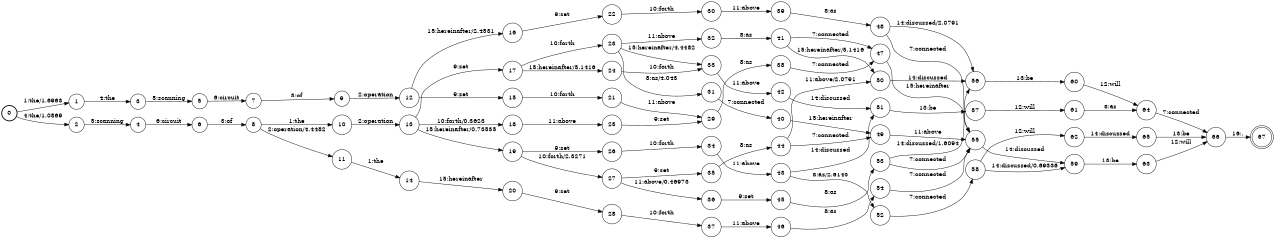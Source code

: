 digraph FST {
rankdir = LR;
size = "8.5,11";
label = "";
center = 1;
orientation = Portrait;
ranksep = "0.4";
nodesep = "0.25";
0 [label = "0", shape = circle, style = bold, fontsize = 14]
	0 -> 1 [label = "1:the/1.6963", fontsize = 14];
	0 -> 2 [label = "4:the/1.0869", fontsize = 14];
1 [label = "1", shape = circle, style = solid, fontsize = 14]
	1 -> 3 [label = "4:the", fontsize = 14];
2 [label = "2", shape = circle, style = solid, fontsize = 14]
	2 -> 4 [label = "5:scanning", fontsize = 14];
3 [label = "3", shape = circle, style = solid, fontsize = 14]
	3 -> 5 [label = "5:scanning", fontsize = 14];
4 [label = "4", shape = circle, style = solid, fontsize = 14]
	4 -> 6 [label = "6:circuit", fontsize = 14];
5 [label = "5", shape = circle, style = solid, fontsize = 14]
	5 -> 7 [label = "6:circuit", fontsize = 14];
6 [label = "6", shape = circle, style = solid, fontsize = 14]
	6 -> 8 [label = "3:of", fontsize = 14];
7 [label = "7", shape = circle, style = solid, fontsize = 14]
	7 -> 9 [label = "3:of", fontsize = 14];
8 [label = "8", shape = circle, style = solid, fontsize = 14]
	8 -> 11 [label = "2:operation/4.4482", fontsize = 14];
	8 -> 10 [label = "1:the", fontsize = 14];
9 [label = "9", shape = circle, style = solid, fontsize = 14]
	9 -> 12 [label = "2:operation", fontsize = 14];
10 [label = "10", shape = circle, style = solid, fontsize = 14]
	10 -> 13 [label = "2:operation", fontsize = 14];
11 [label = "11", shape = circle, style = solid, fontsize = 14]
	11 -> 14 [label = "1:the", fontsize = 14];
12 [label = "12", shape = circle, style = solid, fontsize = 14]
	12 -> 15 [label = "9:set", fontsize = 14];
	12 -> 16 [label = "15:hereinafter/2.4531", fontsize = 14];
13 [label = "13", shape = circle, style = solid, fontsize = 14]
	13 -> 17 [label = "9:set", fontsize = 14];
	13 -> 18 [label = "10:forth/0.3623", fontsize = 14];
	13 -> 19 [label = "15:hereinafter/0.73535", fontsize = 14];
14 [label = "14", shape = circle, style = solid, fontsize = 14]
	14 -> 20 [label = "15:hereinafter", fontsize = 14];
15 [label = "15", shape = circle, style = solid, fontsize = 14]
	15 -> 21 [label = "10:forth", fontsize = 14];
16 [label = "16", shape = circle, style = solid, fontsize = 14]
	16 -> 22 [label = "9:set", fontsize = 14];
17 [label = "17", shape = circle, style = solid, fontsize = 14]
	17 -> 23 [label = "10:forth", fontsize = 14];
	17 -> 24 [label = "15:hereinafter/5.1416", fontsize = 14];
18 [label = "18", shape = circle, style = solid, fontsize = 14]
	18 -> 25 [label = "11:above", fontsize = 14];
19 [label = "19", shape = circle, style = solid, fontsize = 14]
	19 -> 26 [label = "9:set", fontsize = 14];
	19 -> 27 [label = "10:forth/2.3271", fontsize = 14];
20 [label = "20", shape = circle, style = solid, fontsize = 14]
	20 -> 28 [label = "9:set", fontsize = 14];
21 [label = "21", shape = circle, style = solid, fontsize = 14]
	21 -> 29 [label = "11:above", fontsize = 14];
22 [label = "22", shape = circle, style = solid, fontsize = 14]
	22 -> 30 [label = "10:forth", fontsize = 14];
23 [label = "23", shape = circle, style = solid, fontsize = 14]
	23 -> 31 [label = "8:as/4.043", fontsize = 14];
	23 -> 32 [label = "11:above", fontsize = 14];
	23 -> 33 [label = "15:hereinafter/4.4482", fontsize = 14];
24 [label = "24", shape = circle, style = solid, fontsize = 14]
	24 -> 33 [label = "10:forth", fontsize = 14];
25 [label = "25", shape = circle, style = solid, fontsize = 14]
	25 -> 29 [label = "9:set", fontsize = 14];
26 [label = "26", shape = circle, style = solid, fontsize = 14]
	26 -> 34 [label = "10:forth", fontsize = 14];
27 [label = "27", shape = circle, style = solid, fontsize = 14]
	27 -> 35 [label = "9:set", fontsize = 14];
	27 -> 36 [label = "11:above/0.46973", fontsize = 14];
28 [label = "28", shape = circle, style = solid, fontsize = 14]
	28 -> 37 [label = "10:forth", fontsize = 14];
29 [label = "29", shape = circle, style = solid, fontsize = 14]
	29 -> 38 [label = "8:as", fontsize = 14];
30 [label = "30", shape = circle, style = solid, fontsize = 14]
	30 -> 39 [label = "11:above", fontsize = 14];
31 [label = "31", shape = circle, style = solid, fontsize = 14]
	31 -> 40 [label = "7:connected", fontsize = 14];
32 [label = "32", shape = circle, style = solid, fontsize = 14]
	32 -> 41 [label = "8:as", fontsize = 14];
33 [label = "33", shape = circle, style = solid, fontsize = 14]
	33 -> 42 [label = "11:above", fontsize = 14];
34 [label = "34", shape = circle, style = solid, fontsize = 14]
	34 -> 43 [label = "11:above", fontsize = 14];
35 [label = "35", shape = circle, style = solid, fontsize = 14]
	35 -> 44 [label = "8:as", fontsize = 14];
36 [label = "36", shape = circle, style = solid, fontsize = 14]
	36 -> 45 [label = "9:set", fontsize = 14];
37 [label = "37", shape = circle, style = solid, fontsize = 14]
	37 -> 46 [label = "11:above", fontsize = 14];
38 [label = "38", shape = circle, style = solid, fontsize = 14]
	38 -> 47 [label = "7:connected", fontsize = 14];
39 [label = "39", shape = circle, style = solid, fontsize = 14]
	39 -> 48 [label = "8:as", fontsize = 14];
40 [label = "40", shape = circle, style = solid, fontsize = 14]
	40 -> 49 [label = "15:hereinafter", fontsize = 14];
41 [label = "41", shape = circle, style = solid, fontsize = 14]
	41 -> 47 [label = "7:connected", fontsize = 14];
	41 -> 50 [label = "15:hereinafter/5.1416", fontsize = 14];
42 [label = "42", shape = circle, style = solid, fontsize = 14]
	42 -> 51 [label = "14:discussed", fontsize = 14];
43 [label = "43", shape = circle, style = solid, fontsize = 14]
	43 -> 52 [label = "8:as/2.6143", fontsize = 14];
	43 -> 51 [label = "14:discussed", fontsize = 14];
44 [label = "44", shape = circle, style = solid, fontsize = 14]
	44 -> 49 [label = "7:connected", fontsize = 14];
	44 -> 50 [label = "11:above/2.0791", fontsize = 14];
45 [label = "45", shape = circle, style = solid, fontsize = 14]
	45 -> 53 [label = "8:as", fontsize = 14];
46 [label = "46", shape = circle, style = solid, fontsize = 14]
	46 -> 54 [label = "8:as", fontsize = 14];
47 [label = "47", shape = circle, style = solid, fontsize = 14]
	47 -> 55 [label = "15:hereinafter", fontsize = 14];
48 [label = "48", shape = circle, style = solid, fontsize = 14]
	48 -> 55 [label = "7:connected", fontsize = 14];
	48 -> 56 [label = "14:discussed/2.0791", fontsize = 14];
49 [label = "49", shape = circle, style = solid, fontsize = 14]
	49 -> 55 [label = "11:above", fontsize = 14];
50 [label = "50", shape = circle, style = solid, fontsize = 14]
	50 -> 56 [label = "14:discussed", fontsize = 14];
51 [label = "51", shape = circle, style = solid, fontsize = 14]
	51 -> 57 [label = "13:be", fontsize = 14];
52 [label = "52", shape = circle, style = solid, fontsize = 14]
	52 -> 58 [label = "7:connected", fontsize = 14];
53 [label = "53", shape = circle, style = solid, fontsize = 14]
	53 -> 55 [label = "7:connected", fontsize = 14];
	53 -> 56 [label = "14:discussed/1.6094", fontsize = 14];
54 [label = "54", shape = circle, style = solid, fontsize = 14]
	54 -> 55 [label = "7:connected", fontsize = 14];
55 [label = "55", shape = circle, style = solid, fontsize = 14]
	55 -> 59 [label = "14:discussed", fontsize = 14];
56 [label = "56", shape = circle, style = solid, fontsize = 14]
	56 -> 60 [label = "13:be", fontsize = 14];
57 [label = "57", shape = circle, style = solid, fontsize = 14]
	57 -> 61 [label = "12:will", fontsize = 14];
58 [label = "58", shape = circle, style = solid, fontsize = 14]
	58 -> 62 [label = "12:will", fontsize = 14];
	58 -> 59 [label = "14:discussed/0.69336", fontsize = 14];
59 [label = "59", shape = circle, style = solid, fontsize = 14]
	59 -> 63 [label = "13:be", fontsize = 14];
60 [label = "60", shape = circle, style = solid, fontsize = 14]
	60 -> 64 [label = "12:will", fontsize = 14];
61 [label = "61", shape = circle, style = solid, fontsize = 14]
	61 -> 64 [label = "8:as", fontsize = 14];
62 [label = "62", shape = circle, style = solid, fontsize = 14]
	62 -> 65 [label = "14:discussed", fontsize = 14];
63 [label = "63", shape = circle, style = solid, fontsize = 14]
	63 -> 66 [label = "12:will", fontsize = 14];
64 [label = "64", shape = circle, style = solid, fontsize = 14]
	64 -> 66 [label = "7:connected", fontsize = 14];
65 [label = "65", shape = circle, style = solid, fontsize = 14]
	65 -> 66 [label = "13:be", fontsize = 14];
66 [label = "66", shape = circle, style = solid, fontsize = 14]
	66 -> 67 [label = "16:.", fontsize = 14];
67 [label = "67", shape = doublecircle, style = solid, fontsize = 14]
}
